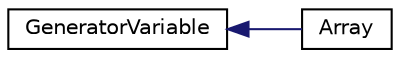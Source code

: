 digraph "Graphical Class Hierarchy"
{
 // LATEX_PDF_SIZE
  edge [fontname="Helvetica",fontsize="10",labelfontname="Helvetica",labelfontsize="10"];
  node [fontname="Helvetica",fontsize="10",shape=record];
  rankdir="LR";
  Node0 [label="GeneratorVariable",height=0.2,width=0.4,color="black", fillcolor="white", style="filled",URL="$classGeneratorVariable.html",tooltip="Abstract base class for variable generation."];
  Node0 -> Node1 [dir="back",color="midnightblue",fontsize="10",style="solid",fontname="Helvetica"];
  Node1 [label="Array",height=0.2,width=0.4,color="black", fillcolor="white", style="filled",URL="$classArray.html",tooltip="Class representing an array variable."];
}

